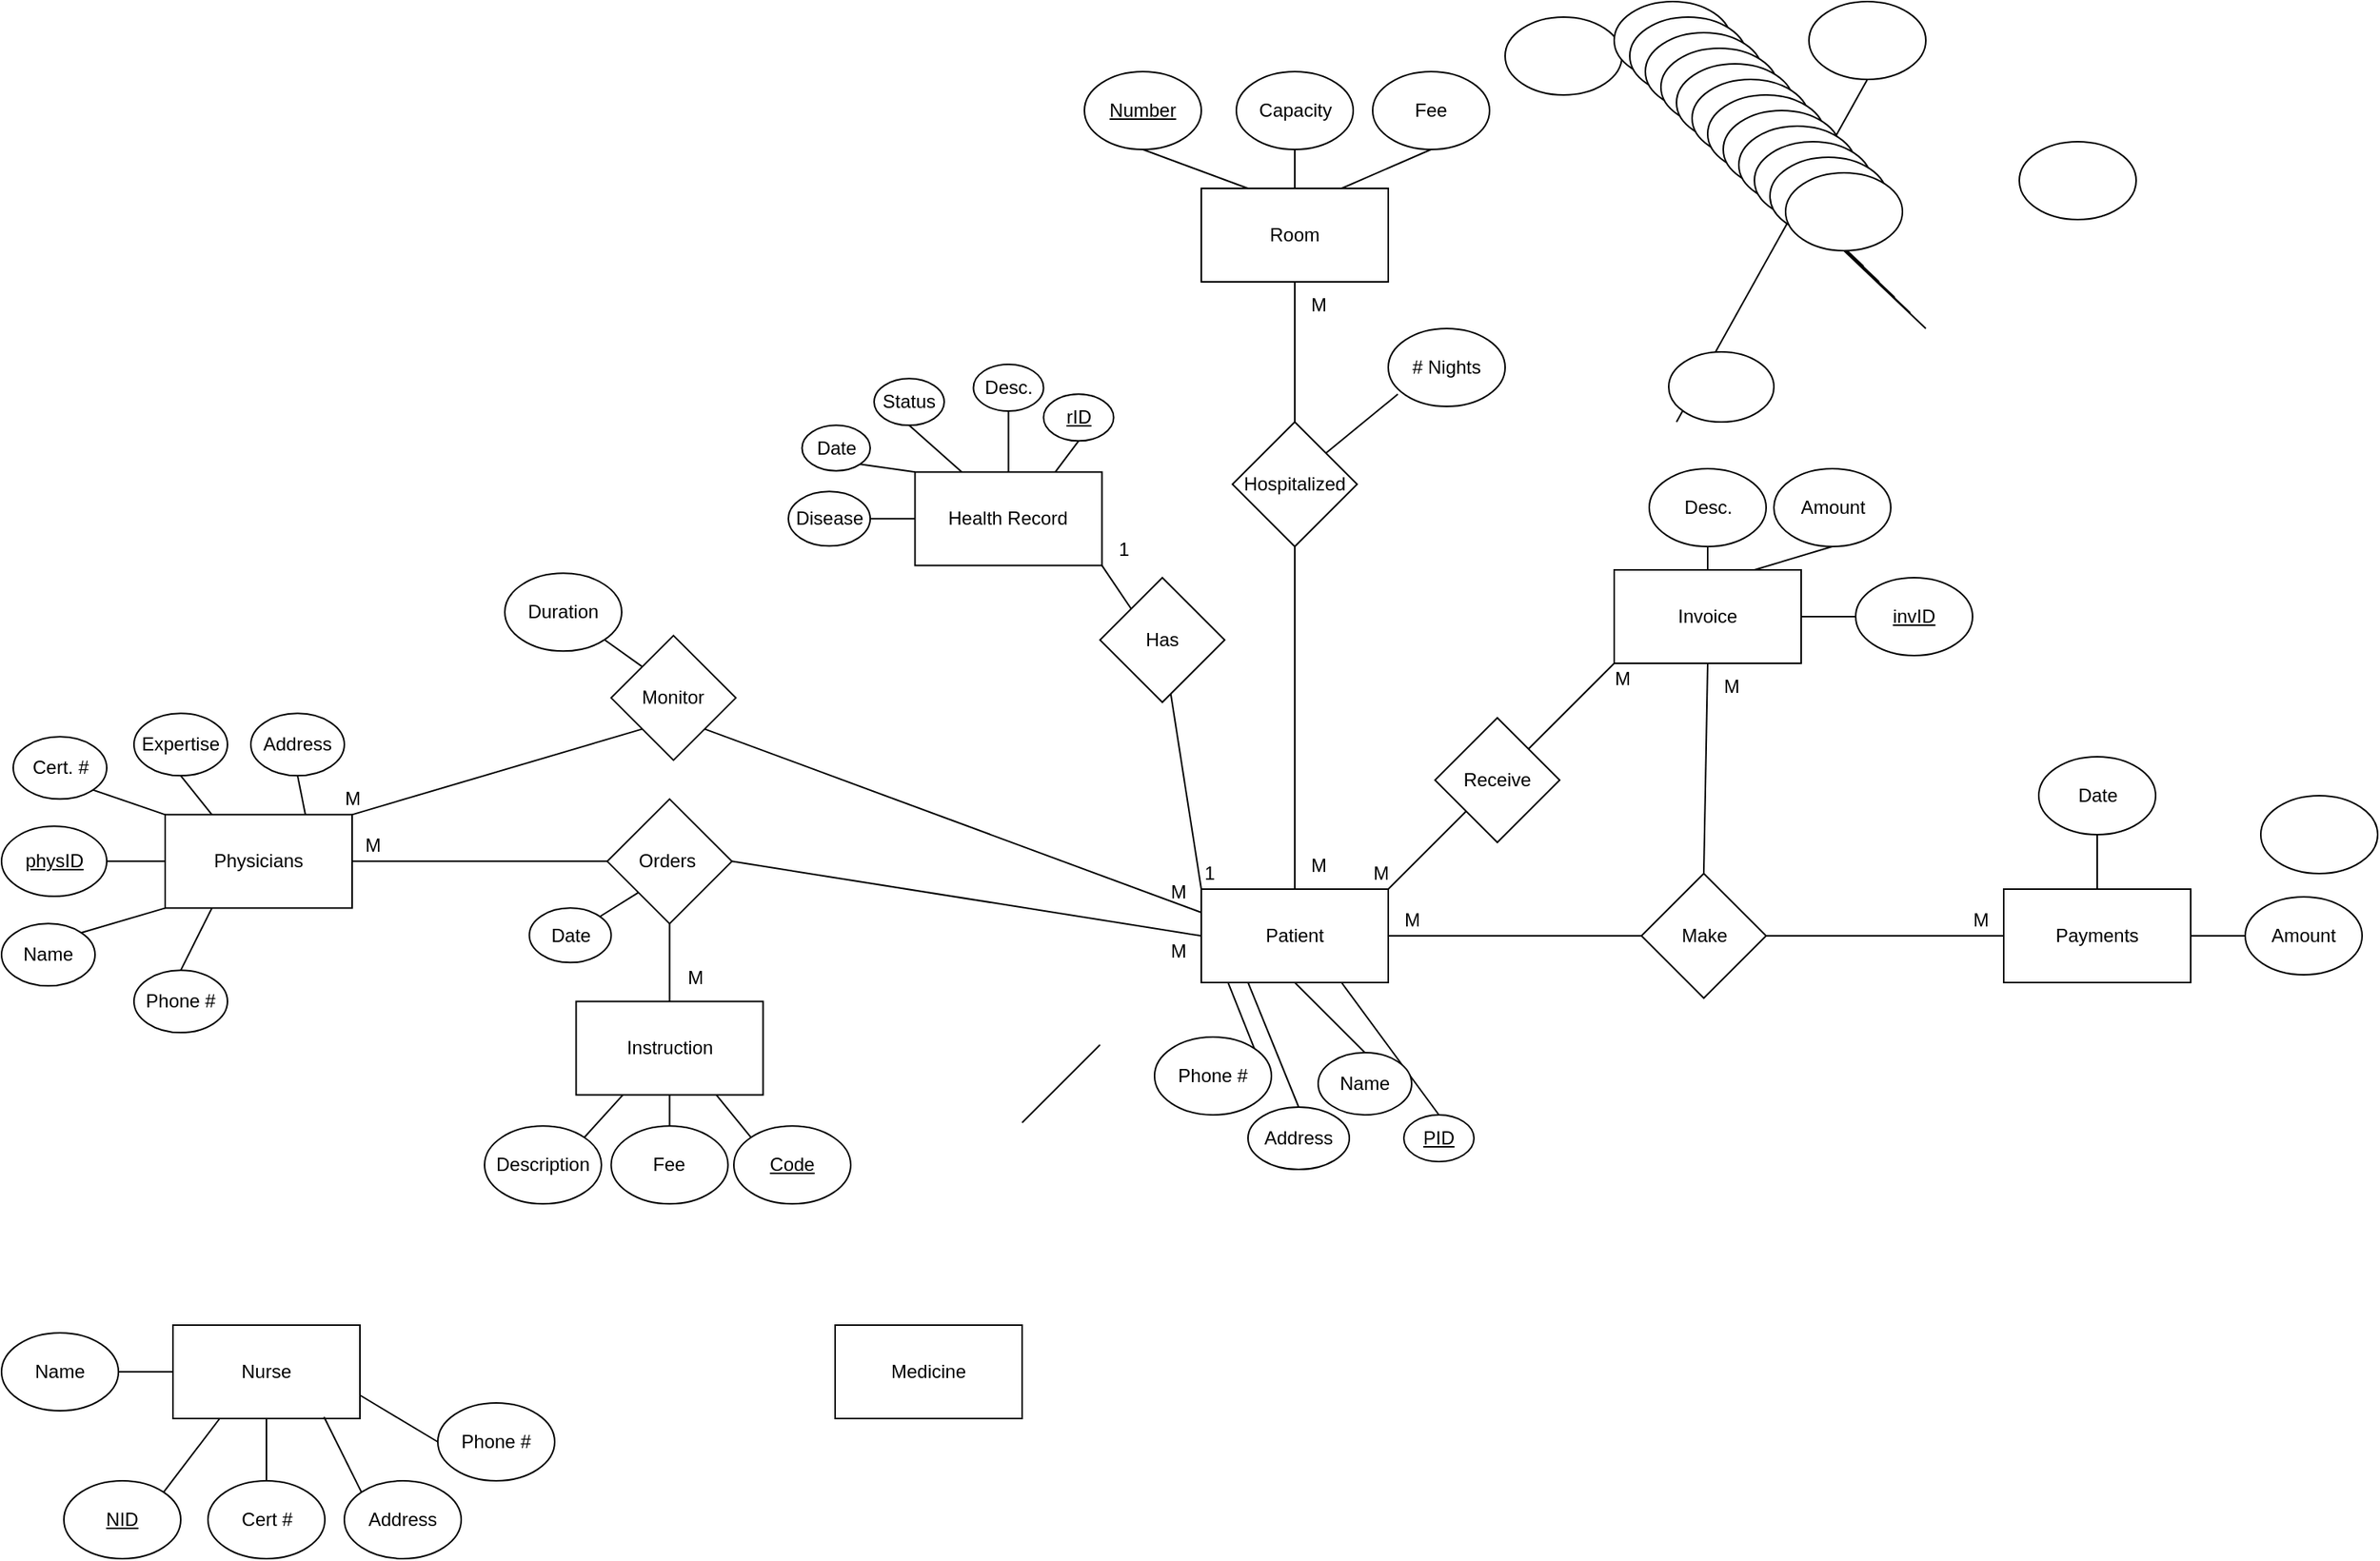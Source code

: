 <mxfile version="20.7.4" type="device"><diagram id="SSazmtFKOzigNYbbt5q3" name="Page-1"><mxGraphModel dx="2578" dy="1037" grid="1" gridSize="10" guides="1" tooltips="1" connect="1" arrows="1" fold="1" page="1" pageScale="1" pageWidth="850" pageHeight="1100" math="0" shadow="0"><root><mxCell id="0"/><mxCell id="1" parent="0"/><mxCell id="51HZiMlxU9EM_0fWzo---1" value="Physicians" style="rounded=0;whiteSpace=wrap;html=1;" parent="1" vertex="1"><mxGeometry x="-690" y="542.17" width="120" height="60" as="geometry"/></mxCell><mxCell id="51HZiMlxU9EM_0fWzo---2" value="Room" style="rounded=0;whiteSpace=wrap;html=1;" parent="1" vertex="1"><mxGeometry x="-25" y="140" width="120" height="60" as="geometry"/></mxCell><mxCell id="51HZiMlxU9EM_0fWzo---3" value="Instruction" style="rounded=0;whiteSpace=wrap;html=1;" parent="1" vertex="1"><mxGeometry x="-426.25" y="662.17" width="120" height="60" as="geometry"/></mxCell><mxCell id="51HZiMlxU9EM_0fWzo---4" value="Payments" style="rounded=0;whiteSpace=wrap;html=1;" parent="1" vertex="1"><mxGeometry x="490" y="590" width="120" height="60" as="geometry"/></mxCell><mxCell id="51HZiMlxU9EM_0fWzo---5" value="Patient" style="rounded=0;whiteSpace=wrap;html=1;" parent="1" vertex="1"><mxGeometry x="-25" y="590" width="120" height="60" as="geometry"/></mxCell><mxCell id="51HZiMlxU9EM_0fWzo---6" value="Nurse" style="rounded=0;whiteSpace=wrap;html=1;" parent="1" vertex="1"><mxGeometry x="-685" y="870" width="120" height="60" as="geometry"/></mxCell><mxCell id="51HZiMlxU9EM_0fWzo---7" value="&lt;u&gt;physID&lt;/u&gt;" style="ellipse;whiteSpace=wrap;html=1;" parent="1" vertex="1"><mxGeometry x="-795" y="549.67" width="67.5" height="45" as="geometry"/></mxCell><mxCell id="51HZiMlxU9EM_0fWzo---8" value="" style="endArrow=none;html=1;rounded=0;entryX=1;entryY=0.5;entryDx=0;entryDy=0;exitX=0;exitY=0.5;exitDx=0;exitDy=0;" parent="1" source="51HZiMlxU9EM_0fWzo---1" target="51HZiMlxU9EM_0fWzo---7" edge="1"><mxGeometry width="50" height="50" relative="1" as="geometry"><mxPoint x="-640" y="482.17" as="sourcePoint"/><mxPoint x="-420" y="642.17" as="targetPoint"/></mxGeometry></mxCell><mxCell id="51HZiMlxU9EM_0fWzo---87" value="" style="ellipse;whiteSpace=wrap;html=1;" parent="1" vertex="1"><mxGeometry x="500" y="110" width="75" height="50" as="geometry"/></mxCell><mxCell id="51HZiMlxU9EM_0fWzo---88" value="" style="endArrow=none;html=1;rounded=0;entryX=0;entryY=0;entryDx=0;entryDy=0;exitX=0.75;exitY=1;exitDx=0;exitDy=0;" parent="1" source="51HZiMlxU9EM_0fWzo---3" target="51HZiMlxU9EM_0fWzo---93" edge="1"><mxGeometry width="50" height="50" relative="1" as="geometry"><mxPoint x="-315" y="812.17" as="sourcePoint"/><mxPoint x="377.5" y="942.17" as="targetPoint"/></mxGeometry></mxCell><mxCell id="51HZiMlxU9EM_0fWzo---89" value="" style="ellipse;whiteSpace=wrap;html=1;" parent="1" vertex="1"><mxGeometry x="170" y="30" width="75" height="50" as="geometry"/></mxCell><mxCell id="51HZiMlxU9EM_0fWzo---91" value="" style="ellipse;whiteSpace=wrap;html=1;" parent="1" vertex="1"><mxGeometry x="655" y="530" width="75" height="50" as="geometry"/></mxCell><mxCell id="51HZiMlxU9EM_0fWzo---93" value="&lt;u&gt;Code&lt;/u&gt;" style="ellipse;whiteSpace=wrap;html=1;" parent="1" vertex="1"><mxGeometry x="-325" y="742.17" width="75" height="50" as="geometry"/></mxCell><mxCell id="51HZiMlxU9EM_0fWzo---95" value="Phone #" style="ellipse;whiteSpace=wrap;html=1;" parent="1" vertex="1"><mxGeometry x="-710" y="642.17" width="60" height="40" as="geometry"/></mxCell><mxCell id="51HZiMlxU9EM_0fWzo---96" value="" style="endArrow=none;html=1;rounded=0;exitX=0.25;exitY=1;exitDx=0;exitDy=0;entryX=0.5;entryY=0;entryDx=0;entryDy=0;" parent="1" source="51HZiMlxU9EM_0fWzo---1" target="51HZiMlxU9EM_0fWzo---95" edge="1"><mxGeometry width="50" height="50" relative="1" as="geometry"><mxPoint x="-390" y="532.17" as="sourcePoint"/><mxPoint x="-660" y="642.17" as="targetPoint"/></mxGeometry></mxCell><mxCell id="51HZiMlxU9EM_0fWzo---97" value="Fee" style="ellipse;whiteSpace=wrap;html=1;" parent="1" vertex="1"><mxGeometry x="-403.75" y="742.17" width="75" height="50" as="geometry"/></mxCell><mxCell id="51HZiMlxU9EM_0fWzo---98" value="" style="endArrow=none;html=1;rounded=0;entryX=0.5;entryY=0;entryDx=0;entryDy=0;exitX=0.5;exitY=1;exitDx=0;exitDy=0;" parent="1" source="51HZiMlxU9EM_0fWzo---3" target="51HZiMlxU9EM_0fWzo---97" edge="1"><mxGeometry width="50" height="50" relative="1" as="geometry"><mxPoint x="-375" y="812.17" as="sourcePoint"/><mxPoint x="427.5" y="992.17" as="targetPoint"/></mxGeometry></mxCell><mxCell id="51HZiMlxU9EM_0fWzo---99" value="Description" style="ellipse;whiteSpace=wrap;html=1;" parent="1" vertex="1"><mxGeometry x="-485" y="742.17" width="75" height="50" as="geometry"/></mxCell><mxCell id="51HZiMlxU9EM_0fWzo---100" value="" style="endArrow=none;html=1;rounded=0;entryX=1;entryY=0;entryDx=0;entryDy=0;exitX=0.25;exitY=1;exitDx=0;exitDy=0;" parent="1" source="51HZiMlxU9EM_0fWzo---3" target="51HZiMlxU9EM_0fWzo---99" edge="1"><mxGeometry width="50" height="50" relative="1" as="geometry"><mxPoint x="-405" y="812.17" as="sourcePoint"/><mxPoint x="-95" y="852.17" as="targetPoint"/></mxGeometry></mxCell><mxCell id="51HZiMlxU9EM_0fWzo---101" value="Capacity" style="ellipse;whiteSpace=wrap;html=1;" parent="1" vertex="1"><mxGeometry x="-2.5" y="65" width="75" height="50" as="geometry"/></mxCell><mxCell id="51HZiMlxU9EM_0fWzo---102" value="" style="endArrow=none;html=1;rounded=0;entryX=0.5;entryY=1;entryDx=0;entryDy=0;exitX=0.5;exitY=0;exitDx=0;exitDy=0;" parent="1" source="51HZiMlxU9EM_0fWzo---2" target="51HZiMlxU9EM_0fWzo---101" edge="1"><mxGeometry width="50" height="50" relative="1" as="geometry"><mxPoint x="325" y="155" as="sourcePoint"/><mxPoint x="545" y="315" as="targetPoint"/></mxGeometry></mxCell><mxCell id="51HZiMlxU9EM_0fWzo---103" value="Address" style="ellipse;whiteSpace=wrap;html=1;" parent="1" vertex="1"><mxGeometry x="-635" y="477.17" width="60" height="40" as="geometry"/></mxCell><mxCell id="51HZiMlxU9EM_0fWzo---104" value="" style="endArrow=none;html=1;rounded=0;entryX=0.5;entryY=1;entryDx=0;entryDy=0;exitX=0.75;exitY=0;exitDx=0;exitDy=0;" parent="1" source="51HZiMlxU9EM_0fWzo---1" target="51HZiMlxU9EM_0fWzo---103" edge="1"><mxGeometry width="50" height="50" relative="1" as="geometry"><mxPoint x="-350" y="572.17" as="sourcePoint"/><mxPoint x="-130" y="732.17" as="targetPoint"/></mxGeometry></mxCell><mxCell id="51HZiMlxU9EM_0fWzo---105" value="" style="ellipse;whiteSpace=wrap;html=1;" parent="1" vertex="1"><mxGeometry x="365" y="20" width="75" height="50" as="geometry"/></mxCell><mxCell id="51HZiMlxU9EM_0fWzo---106" value="" style="endArrow=none;html=1;rounded=0;entryX=0.5;entryY=1;entryDx=0;entryDy=0;" parent="1" target="51HZiMlxU9EM_0fWzo---105" edge="1"><mxGeometry width="50" height="50" relative="1" as="geometry"><mxPoint x="280" y="290" as="sourcePoint"/><mxPoint x="500" y="450" as="targetPoint"/></mxGeometry></mxCell><mxCell id="51HZiMlxU9EM_0fWzo---107" value="Cert. #" style="ellipse;whiteSpace=wrap;html=1;" parent="1" vertex="1"><mxGeometry x="-787.5" y="492.17" width="60" height="40" as="geometry"/></mxCell><mxCell id="51HZiMlxU9EM_0fWzo---108" value="" style="endArrow=none;html=1;rounded=0;entryX=1;entryY=1;entryDx=0;entryDy=0;exitX=0;exitY=0;exitDx=0;exitDy=0;" parent="1" source="51HZiMlxU9EM_0fWzo---1" target="51HZiMlxU9EM_0fWzo---107" edge="1"><mxGeometry width="50" height="50" relative="1" as="geometry"><mxPoint x="-690" y="542.17" as="sourcePoint"/><mxPoint x="-310" y="752.17" as="targetPoint"/></mxGeometry></mxCell><mxCell id="51HZiMlxU9EM_0fWzo---109" value="Name" style="ellipse;whiteSpace=wrap;html=1;" parent="1" vertex="1"><mxGeometry x="-795" y="612.17" width="60" height="40" as="geometry"/></mxCell><mxCell id="51HZiMlxU9EM_0fWzo---110" value="" style="endArrow=none;html=1;rounded=0;entryX=1;entryY=0;entryDx=0;entryDy=0;exitX=0;exitY=1;exitDx=0;exitDy=0;" parent="1" source="51HZiMlxU9EM_0fWzo---1" target="51HZiMlxU9EM_0fWzo---109" edge="1"><mxGeometry width="50" height="50" relative="1" as="geometry"><mxPoint x="-530" y="432.17" as="sourcePoint"/><mxPoint x="-300" y="762.17" as="targetPoint"/></mxGeometry></mxCell><mxCell id="51HZiMlxU9EM_0fWzo---111" value="Expertise" style="ellipse;whiteSpace=wrap;html=1;" parent="1" vertex="1"><mxGeometry x="-710" y="477.17" width="60" height="40" as="geometry"/></mxCell><mxCell id="51HZiMlxU9EM_0fWzo---112" value="" style="endArrow=none;html=1;rounded=0;entryX=0.5;entryY=1;entryDx=0;entryDy=0;exitX=0.25;exitY=0;exitDx=0;exitDy=0;" parent="1" source="51HZiMlxU9EM_0fWzo---1" target="51HZiMlxU9EM_0fWzo---111" edge="1"><mxGeometry width="50" height="50" relative="1" as="geometry"><mxPoint x="-460" y="432.17" as="sourcePoint"/><mxPoint x="-290" y="772.17" as="targetPoint"/></mxGeometry></mxCell><mxCell id="51HZiMlxU9EM_0fWzo---113" value="Fee" style="ellipse;whiteSpace=wrap;html=1;" parent="1" vertex="1"><mxGeometry x="85" y="65" width="75" height="50" as="geometry"/></mxCell><mxCell id="51HZiMlxU9EM_0fWzo---114" value="" style="endArrow=none;html=1;rounded=0;entryX=0.5;entryY=1;entryDx=0;entryDy=0;exitX=0.75;exitY=0;exitDx=0;exitDy=0;" parent="1" source="51HZiMlxU9EM_0fWzo---2" target="51HZiMlxU9EM_0fWzo---113" edge="1"><mxGeometry width="50" height="50" relative="1" as="geometry"><mxPoint x="485" y="25" as="sourcePoint"/><mxPoint x="605" y="375" as="targetPoint"/></mxGeometry></mxCell><mxCell id="51HZiMlxU9EM_0fWzo---115" value="&lt;u&gt;Number&lt;/u&gt;" style="ellipse;whiteSpace=wrap;html=1;" parent="1" vertex="1"><mxGeometry x="-100" y="65" width="75" height="50" as="geometry"/></mxCell><mxCell id="51HZiMlxU9EM_0fWzo---116" value="" style="endArrow=none;html=1;rounded=0;entryX=0.5;entryY=1;entryDx=0;entryDy=0;exitX=0.25;exitY=0;exitDx=0;exitDy=0;" parent="1" source="51HZiMlxU9EM_0fWzo---2" target="51HZiMlxU9EM_0fWzo---115" edge="1"><mxGeometry width="50" height="50" relative="1" as="geometry"><mxPoint x="465" y="75" as="sourcePoint"/><mxPoint x="615" y="385" as="targetPoint"/></mxGeometry></mxCell><mxCell id="51HZiMlxU9EM_0fWzo---117" value="" style="ellipse;whiteSpace=wrap;html=1;" parent="1" vertex="1"><mxGeometry x="240" y="20" width="75" height="50" as="geometry"/></mxCell><mxCell id="51HZiMlxU9EM_0fWzo---118" value="" style="endArrow=none;html=1;rounded=0;entryX=0.5;entryY=1;entryDx=0;entryDy=0;" parent="1" target="51HZiMlxU9EM_0fWzo---117" edge="1"><mxGeometry width="50" height="50" relative="1" as="geometry"><mxPoint x="330" y="120" as="sourcePoint"/><mxPoint x="550" y="280" as="targetPoint"/></mxGeometry></mxCell><mxCell id="51HZiMlxU9EM_0fWzo---119" value="" style="ellipse;whiteSpace=wrap;html=1;" parent="1" vertex="1"><mxGeometry x="250" y="30" width="75" height="50" as="geometry"/></mxCell><mxCell id="51HZiMlxU9EM_0fWzo---120" value="" style="endArrow=none;html=1;rounded=0;entryX=0.5;entryY=1;entryDx=0;entryDy=0;" parent="1" target="51HZiMlxU9EM_0fWzo---119" edge="1"><mxGeometry width="50" height="50" relative="1" as="geometry"><mxPoint x="340" y="130" as="sourcePoint"/><mxPoint x="560" y="290" as="targetPoint"/></mxGeometry></mxCell><mxCell id="51HZiMlxU9EM_0fWzo---121" value="" style="ellipse;whiteSpace=wrap;html=1;" parent="1" vertex="1"><mxGeometry x="260" y="40" width="75" height="50" as="geometry"/></mxCell><mxCell id="51HZiMlxU9EM_0fWzo---122" value="" style="endArrow=none;html=1;rounded=0;entryX=0.5;entryY=1;entryDx=0;entryDy=0;" parent="1" target="51HZiMlxU9EM_0fWzo---121" edge="1"><mxGeometry width="50" height="50" relative="1" as="geometry"><mxPoint x="350" y="140" as="sourcePoint"/><mxPoint x="570" y="300" as="targetPoint"/></mxGeometry></mxCell><mxCell id="51HZiMlxU9EM_0fWzo---123" value="" style="ellipse;whiteSpace=wrap;html=1;" parent="1" vertex="1"><mxGeometry x="270" y="50" width="75" height="50" as="geometry"/></mxCell><mxCell id="51HZiMlxU9EM_0fWzo---124" value="" style="endArrow=none;html=1;rounded=0;entryX=0.5;entryY=1;entryDx=0;entryDy=0;" parent="1" target="51HZiMlxU9EM_0fWzo---123" edge="1"><mxGeometry width="50" height="50" relative="1" as="geometry"><mxPoint x="360" y="150" as="sourcePoint"/><mxPoint x="580" y="310" as="targetPoint"/></mxGeometry></mxCell><mxCell id="51HZiMlxU9EM_0fWzo---125" value="" style="ellipse;whiteSpace=wrap;html=1;" parent="1" vertex="1"><mxGeometry x="280" y="60" width="75" height="50" as="geometry"/></mxCell><mxCell id="51HZiMlxU9EM_0fWzo---126" value="" style="endArrow=none;html=1;rounded=0;entryX=0.5;entryY=1;entryDx=0;entryDy=0;" parent="1" target="51HZiMlxU9EM_0fWzo---125" edge="1"><mxGeometry width="50" height="50" relative="1" as="geometry"><mxPoint x="370" y="160" as="sourcePoint"/><mxPoint x="590" y="320" as="targetPoint"/></mxGeometry></mxCell><mxCell id="51HZiMlxU9EM_0fWzo---127" value="" style="ellipse;whiteSpace=wrap;html=1;" parent="1" vertex="1"><mxGeometry x="290" y="70" width="75" height="50" as="geometry"/></mxCell><mxCell id="51HZiMlxU9EM_0fWzo---128" value="" style="endArrow=none;html=1;rounded=0;entryX=0.5;entryY=1;entryDx=0;entryDy=0;" parent="1" target="51HZiMlxU9EM_0fWzo---127" edge="1"><mxGeometry width="50" height="50" relative="1" as="geometry"><mxPoint x="380" y="170" as="sourcePoint"/><mxPoint x="600" y="330" as="targetPoint"/></mxGeometry></mxCell><mxCell id="51HZiMlxU9EM_0fWzo---129" value="" style="ellipse;whiteSpace=wrap;html=1;" parent="1" vertex="1"><mxGeometry x="300" y="80" width="75" height="50" as="geometry"/></mxCell><mxCell id="51HZiMlxU9EM_0fWzo---130" value="" style="endArrow=none;html=1;rounded=0;entryX=0.5;entryY=1;entryDx=0;entryDy=0;" parent="1" target="51HZiMlxU9EM_0fWzo---129" edge="1"><mxGeometry width="50" height="50" relative="1" as="geometry"><mxPoint x="390" y="180" as="sourcePoint"/><mxPoint x="610" y="340" as="targetPoint"/></mxGeometry></mxCell><mxCell id="51HZiMlxU9EM_0fWzo---131" value="" style="ellipse;whiteSpace=wrap;html=1;" parent="1" vertex="1"><mxGeometry x="310" y="90" width="75" height="50" as="geometry"/></mxCell><mxCell id="51HZiMlxU9EM_0fWzo---132" value="" style="endArrow=none;html=1;rounded=0;entryX=0.5;entryY=1;entryDx=0;entryDy=0;" parent="1" target="51HZiMlxU9EM_0fWzo---131" edge="1"><mxGeometry width="50" height="50" relative="1" as="geometry"><mxPoint x="400" y="190" as="sourcePoint"/><mxPoint x="620" y="350" as="targetPoint"/></mxGeometry></mxCell><mxCell id="51HZiMlxU9EM_0fWzo---133" value="" style="ellipse;whiteSpace=wrap;html=1;" parent="1" vertex="1"><mxGeometry x="320" y="100" width="75" height="50" as="geometry"/></mxCell><mxCell id="51HZiMlxU9EM_0fWzo---134" value="" style="endArrow=none;html=1;rounded=0;entryX=0.5;entryY=1;entryDx=0;entryDy=0;" parent="1" target="51HZiMlxU9EM_0fWzo---133" edge="1"><mxGeometry width="50" height="50" relative="1" as="geometry"><mxPoint x="410" y="200" as="sourcePoint"/><mxPoint x="630" y="360" as="targetPoint"/></mxGeometry></mxCell><mxCell id="51HZiMlxU9EM_0fWzo---135" value="" style="ellipse;whiteSpace=wrap;html=1;" parent="1" vertex="1"><mxGeometry x="330" y="110" width="75" height="50" as="geometry"/></mxCell><mxCell id="51HZiMlxU9EM_0fWzo---136" value="" style="endArrow=none;html=1;rounded=0;entryX=0.5;entryY=1;entryDx=0;entryDy=0;" parent="1" target="51HZiMlxU9EM_0fWzo---135" edge="1"><mxGeometry width="50" height="50" relative="1" as="geometry"><mxPoint x="420" y="210" as="sourcePoint"/><mxPoint x="640" y="370" as="targetPoint"/></mxGeometry></mxCell><mxCell id="51HZiMlxU9EM_0fWzo---137" value="" style="ellipse;whiteSpace=wrap;html=1;" parent="1" vertex="1"><mxGeometry x="340" y="120" width="75" height="50" as="geometry"/></mxCell><mxCell id="51HZiMlxU9EM_0fWzo---138" value="" style="endArrow=none;html=1;rounded=0;entryX=0.5;entryY=1;entryDx=0;entryDy=0;" parent="1" target="51HZiMlxU9EM_0fWzo---137" edge="1"><mxGeometry width="50" height="50" relative="1" as="geometry"><mxPoint x="430" y="220" as="sourcePoint"/><mxPoint x="650" y="380" as="targetPoint"/></mxGeometry></mxCell><mxCell id="51HZiMlxU9EM_0fWzo---139" value="" style="ellipse;whiteSpace=wrap;html=1;" parent="1" vertex="1"><mxGeometry x="350" y="130" width="75" height="50" as="geometry"/></mxCell><mxCell id="51HZiMlxU9EM_0fWzo---140" value="" style="endArrow=none;html=1;rounded=0;entryX=0.5;entryY=1;entryDx=0;entryDy=0;" parent="1" target="51HZiMlxU9EM_0fWzo---139" edge="1"><mxGeometry width="50" height="50" relative="1" as="geometry"><mxPoint x="440" y="230" as="sourcePoint"/><mxPoint x="660" y="390" as="targetPoint"/></mxGeometry></mxCell><mxCell id="51HZiMlxU9EM_0fWzo---141" value="Desc." style="ellipse;whiteSpace=wrap;html=1;" parent="1" vertex="1"><mxGeometry x="262.5" y="320" width="75" height="50" as="geometry"/></mxCell><mxCell id="51HZiMlxU9EM_0fWzo---142" value="" style="endArrow=none;html=1;rounded=0;entryX=0.5;entryY=1;entryDx=0;entryDy=0;exitX=0.5;exitY=0;exitDx=0;exitDy=0;" parent="1" target="51HZiMlxU9EM_0fWzo---141" edge="1" source="-TbdaekWmT4Wg_c_PYvP-15"><mxGeometry width="50" height="50" relative="1" as="geometry"><mxPoint x="450" y="240" as="sourcePoint"/><mxPoint x="670" y="400" as="targetPoint"/></mxGeometry></mxCell><mxCell id="51HZiMlxU9EM_0fWzo---143" value="Amount" style="ellipse;whiteSpace=wrap;html=1;" parent="1" vertex="1"><mxGeometry x="342.5" y="320" width="75" height="50" as="geometry"/></mxCell><mxCell id="51HZiMlxU9EM_0fWzo---144" value="" style="endArrow=none;html=1;rounded=0;entryX=0.5;entryY=1;entryDx=0;entryDy=0;exitX=0.75;exitY=0;exitDx=0;exitDy=0;" parent="1" target="51HZiMlxU9EM_0fWzo---143" edge="1" source="-TbdaekWmT4Wg_c_PYvP-15"><mxGeometry width="50" height="50" relative="1" as="geometry"><mxPoint x="460" y="250" as="sourcePoint"/><mxPoint x="680" y="410" as="targetPoint"/></mxGeometry></mxCell><mxCell id="51HZiMlxU9EM_0fWzo---145" value="&lt;u&gt;invID&lt;/u&gt;" style="ellipse;whiteSpace=wrap;html=1;" parent="1" vertex="1"><mxGeometry x="395" y="390" width="75" height="50" as="geometry"/></mxCell><mxCell id="51HZiMlxU9EM_0fWzo---146" value="" style="endArrow=none;html=1;rounded=0;entryX=0;entryY=0.5;entryDx=0;entryDy=0;exitX=1;exitY=0.5;exitDx=0;exitDy=0;" parent="1" target="51HZiMlxU9EM_0fWzo---145" edge="1" source="-TbdaekWmT4Wg_c_PYvP-15"><mxGeometry width="50" height="50" relative="1" as="geometry"><mxPoint x="470" y="260" as="sourcePoint"/><mxPoint x="690" y="420" as="targetPoint"/></mxGeometry></mxCell><mxCell id="51HZiMlxU9EM_0fWzo---147" value="Desc." style="ellipse;whiteSpace=wrap;html=1;" parent="1" vertex="1"><mxGeometry x="-171.25" y="253" width="45" height="30" as="geometry"/></mxCell><mxCell id="51HZiMlxU9EM_0fWzo---148" value="" style="endArrow=none;html=1;rounded=0;entryX=0.5;entryY=1;entryDx=0;entryDy=0;exitX=0.5;exitY=0;exitDx=0;exitDy=0;" parent="1" target="51HZiMlxU9EM_0fWzo---147" edge="1" source="-TbdaekWmT4Wg_c_PYvP-22"><mxGeometry width="50" height="50" relative="1" as="geometry"><mxPoint x="625" y="292.17" as="sourcePoint"/><mxPoint x="845" y="452.17" as="targetPoint"/></mxGeometry></mxCell><mxCell id="51HZiMlxU9EM_0fWzo---149" value="Disease" style="ellipse;whiteSpace=wrap;html=1;" parent="1" vertex="1"><mxGeometry x="-290" y="334.67" width="52.5" height="35" as="geometry"/></mxCell><mxCell id="51HZiMlxU9EM_0fWzo---150" value="" style="endArrow=none;html=1;rounded=0;entryX=1;entryY=0.5;entryDx=0;entryDy=0;exitX=0;exitY=0.5;exitDx=0;exitDy=0;" parent="1" target="51HZiMlxU9EM_0fWzo---149" edge="1" source="-TbdaekWmT4Wg_c_PYvP-22"><mxGeometry width="50" height="50" relative="1" as="geometry"><mxPoint x="635" y="302.17" as="sourcePoint"/><mxPoint x="855" y="462.17" as="targetPoint"/></mxGeometry></mxCell><mxCell id="51HZiMlxU9EM_0fWzo---151" value="Duration" style="ellipse;whiteSpace=wrap;html=1;" parent="1" vertex="1"><mxGeometry x="-472" y="387.17" width="75" height="50" as="geometry"/></mxCell><mxCell id="51HZiMlxU9EM_0fWzo---152" value="" style="endArrow=none;html=1;rounded=0;entryX=1;entryY=1;entryDx=0;entryDy=0;exitX=0;exitY=0;exitDx=0;exitDy=0;" parent="1" target="51HZiMlxU9EM_0fWzo---151" edge="1" source="-TbdaekWmT4Wg_c_PYvP-28"><mxGeometry width="50" height="50" relative="1" as="geometry"><mxPoint x="500" y="247.17" as="sourcePoint"/><mxPoint x="720" y="407.17" as="targetPoint"/></mxGeometry></mxCell><mxCell id="51HZiMlxU9EM_0fWzo---153" value="Status" style="ellipse;whiteSpace=wrap;html=1;" parent="1" vertex="1"><mxGeometry x="-235" y="262.17" width="45" height="30" as="geometry"/></mxCell><mxCell id="51HZiMlxU9EM_0fWzo---154" value="" style="endArrow=none;html=1;rounded=0;entryX=0.5;entryY=1;entryDx=0;entryDy=0;exitX=0.25;exitY=0;exitDx=0;exitDy=0;" parent="1" target="51HZiMlxU9EM_0fWzo---153" edge="1" source="-TbdaekWmT4Wg_c_PYvP-22"><mxGeometry width="50" height="50" relative="1" as="geometry"><mxPoint x="655" y="322.17" as="sourcePoint"/><mxPoint x="875" y="482.17" as="targetPoint"/></mxGeometry></mxCell><mxCell id="51HZiMlxU9EM_0fWzo---155" value="# Nights" style="ellipse;whiteSpace=wrap;html=1;" parent="1" vertex="1"><mxGeometry x="95" y="230" width="75" height="50" as="geometry"/></mxCell><mxCell id="51HZiMlxU9EM_0fWzo---156" value="" style="endArrow=none;html=1;rounded=0;entryX=0.082;entryY=0.843;entryDx=0;entryDy=0;exitX=1;exitY=0;exitDx=0;exitDy=0;entryPerimeter=0;" parent="1" target="51HZiMlxU9EM_0fWzo---155" edge="1" source="-TbdaekWmT4Wg_c_PYvP-1"><mxGeometry width="50" height="50" relative="1" as="geometry"><mxPoint x="520" y="310" as="sourcePoint"/><mxPoint x="740" y="470" as="targetPoint"/></mxGeometry></mxCell><mxCell id="51HZiMlxU9EM_0fWzo---157" value="" style="ellipse;whiteSpace=wrap;html=1;" parent="1" vertex="1"><mxGeometry x="275" y="245" width="67.5" height="45" as="geometry"/></mxCell><mxCell id="51HZiMlxU9EM_0fWzo---159" value="Phone #" style="ellipse;whiteSpace=wrap;html=1;" parent="1" vertex="1"><mxGeometry x="-515" y="920" width="75" height="50" as="geometry"/></mxCell><mxCell id="51HZiMlxU9EM_0fWzo---160" value="" style="endArrow=none;html=1;rounded=0;entryX=0;entryY=0.5;entryDx=0;entryDy=0;exitX=1;exitY=0.75;exitDx=0;exitDy=0;" parent="1" source="51HZiMlxU9EM_0fWzo---6" target="51HZiMlxU9EM_0fWzo---159" edge="1"><mxGeometry width="50" height="50" relative="1" as="geometry"><mxPoint x="-385" y="685" as="sourcePoint"/><mxPoint x="-295" y="830" as="targetPoint"/></mxGeometry></mxCell><mxCell id="51HZiMlxU9EM_0fWzo---161" value="Date" style="ellipse;whiteSpace=wrap;html=1;" parent="1" vertex="1"><mxGeometry x="512.5" y="505" width="75" height="50" as="geometry"/></mxCell><mxCell id="51HZiMlxU9EM_0fWzo---162" value="" style="endArrow=none;html=1;rounded=0;entryX=0.5;entryY=1;entryDx=0;entryDy=0;exitX=0.5;exitY=0;exitDx=0;exitDy=0;" parent="1" target="51HZiMlxU9EM_0fWzo---161" edge="1" source="51HZiMlxU9EM_0fWzo---4"><mxGeometry width="50" height="50" relative="1" as="geometry"><mxPoint x="550" y="340" as="sourcePoint"/><mxPoint x="770" y="500" as="targetPoint"/></mxGeometry></mxCell><mxCell id="51HZiMlxU9EM_0fWzo---163" value="Date" style="ellipse;whiteSpace=wrap;html=1;" parent="1" vertex="1"><mxGeometry x="-281.25" y="292.17" width="43.75" height="29.17" as="geometry"/></mxCell><mxCell id="51HZiMlxU9EM_0fWzo---164" value="" style="endArrow=none;html=1;rounded=0;entryX=1;entryY=1;entryDx=0;entryDy=0;exitX=0;exitY=0;exitDx=0;exitDy=0;" parent="1" target="51HZiMlxU9EM_0fWzo---163" edge="1" source="-TbdaekWmT4Wg_c_PYvP-22"><mxGeometry width="50" height="50" relative="1" as="geometry"><mxPoint x="705" y="372.17" as="sourcePoint"/><mxPoint x="925" y="532.17" as="targetPoint"/></mxGeometry></mxCell><mxCell id="51HZiMlxU9EM_0fWzo---165" value="Name" style="ellipse;whiteSpace=wrap;html=1;" parent="1" vertex="1"><mxGeometry x="-795" y="875" width="75" height="50" as="geometry"/></mxCell><mxCell id="51HZiMlxU9EM_0fWzo---166" value="" style="endArrow=none;html=1;rounded=0;entryX=1;entryY=0.5;entryDx=0;entryDy=0;exitX=0;exitY=0.5;exitDx=0;exitDy=0;" parent="1" target="51HZiMlxU9EM_0fWzo---165" edge="1" source="51HZiMlxU9EM_0fWzo---6"><mxGeometry width="50" height="50" relative="1" as="geometry"><mxPoint x="615" y="1040" as="sourcePoint"/><mxPoint x="835" y="1200" as="targetPoint"/></mxGeometry></mxCell><mxCell id="51HZiMlxU9EM_0fWzo---167" value="Amount" style="ellipse;whiteSpace=wrap;html=1;" parent="1" vertex="1"><mxGeometry x="645" y="595" width="75" height="50" as="geometry"/></mxCell><mxCell id="51HZiMlxU9EM_0fWzo---168" value="" style="endArrow=none;html=1;rounded=0;entryX=0;entryY=0.5;entryDx=0;entryDy=0;exitX=1;exitY=0.5;exitDx=0;exitDy=0;" parent="1" target="51HZiMlxU9EM_0fWzo---167" edge="1" source="51HZiMlxU9EM_0fWzo---4"><mxGeometry width="50" height="50" relative="1" as="geometry"><mxPoint x="580" y="370" as="sourcePoint"/><mxPoint x="800" y="530" as="targetPoint"/></mxGeometry></mxCell><mxCell id="51HZiMlxU9EM_0fWzo---169" value="&lt;u&gt;NID&lt;/u&gt;" style="ellipse;whiteSpace=wrap;html=1;" parent="1" vertex="1"><mxGeometry x="-755" y="970" width="75" height="50" as="geometry"/></mxCell><mxCell id="51HZiMlxU9EM_0fWzo---170" value="" style="endArrow=none;html=1;rounded=0;entryX=1;entryY=0;entryDx=0;entryDy=0;exitX=0.25;exitY=1;exitDx=0;exitDy=0;" parent="1" source="51HZiMlxU9EM_0fWzo---6" target="51HZiMlxU9EM_0fWzo---169" edge="1"><mxGeometry width="50" height="50" relative="1" as="geometry"><mxPoint x="-510" y="970" as="sourcePoint"/><mxPoint x="-290" y="1130" as="targetPoint"/></mxGeometry></mxCell><mxCell id="51HZiMlxU9EM_0fWzo---171" value="Address" style="ellipse;whiteSpace=wrap;html=1;" parent="1" vertex="1"><mxGeometry x="-575" y="970" width="75" height="50" as="geometry"/></mxCell><mxCell id="51HZiMlxU9EM_0fWzo---172" value="" style="endArrow=none;html=1;rounded=0;entryX=0;entryY=0;entryDx=0;entryDy=0;exitX=0.808;exitY=0.983;exitDx=0;exitDy=0;exitPerimeter=0;" parent="1" source="51HZiMlxU9EM_0fWzo---6" target="51HZiMlxU9EM_0fWzo---171" edge="1"><mxGeometry width="50" height="50" relative="1" as="geometry"><mxPoint x="-500" y="980" as="sourcePoint"/><mxPoint x="-280" y="1140" as="targetPoint"/></mxGeometry></mxCell><mxCell id="51HZiMlxU9EM_0fWzo---173" value="Cert #" style="ellipse;whiteSpace=wrap;html=1;" parent="1" vertex="1"><mxGeometry x="-662.5" y="970" width="75" height="50" as="geometry"/></mxCell><mxCell id="51HZiMlxU9EM_0fWzo---174" value="" style="endArrow=none;html=1;rounded=0;exitX=0.5;exitY=1;exitDx=0;exitDy=0;entryX=0.5;entryY=0;entryDx=0;entryDy=0;" parent="1" source="51HZiMlxU9EM_0fWzo---6" target="51HZiMlxU9EM_0fWzo---173" edge="1"><mxGeometry width="50" height="50" relative="1" as="geometry"><mxPoint x="-490" y="990" as="sourcePoint"/><mxPoint x="-590" y="1000" as="targetPoint"/></mxGeometry></mxCell><mxCell id="51HZiMlxU9EM_0fWzo---175" value="Phone #" style="ellipse;whiteSpace=wrap;html=1;" parent="1" vertex="1"><mxGeometry x="-55" y="685" width="75" height="50" as="geometry"/></mxCell><mxCell id="51HZiMlxU9EM_0fWzo---176" value="" style="endArrow=none;html=1;rounded=0;entryX=1;entryY=0;entryDx=0;entryDy=0;exitX=0.142;exitY=0.994;exitDx=0;exitDy=0;exitPerimeter=0;" parent="1" source="51HZiMlxU9EM_0fWzo---5" target="51HZiMlxU9EM_0fWzo---175" edge="1"><mxGeometry width="50" height="50" relative="1" as="geometry"><mxPoint x="475" y="720" as="sourcePoint"/><mxPoint x="695" y="880" as="targetPoint"/></mxGeometry></mxCell><mxCell id="51HZiMlxU9EM_0fWzo---177" value="Address" style="ellipse;whiteSpace=wrap;html=1;" parent="1" vertex="1"><mxGeometry x="5" y="730" width="65" height="40" as="geometry"/></mxCell><mxCell id="51HZiMlxU9EM_0fWzo---178" value="" style="endArrow=none;html=1;rounded=0;entryX=0.5;entryY=0;entryDx=0;entryDy=0;exitX=0.25;exitY=1;exitDx=0;exitDy=0;" parent="1" source="51HZiMlxU9EM_0fWzo---5" target="51HZiMlxU9EM_0fWzo---177" edge="1"><mxGeometry width="50" height="50" relative="1" as="geometry"><mxPoint x="485" y="730" as="sourcePoint"/><mxPoint x="705" y="890" as="targetPoint"/></mxGeometry></mxCell><mxCell id="51HZiMlxU9EM_0fWzo---179" value="&lt;u&gt;PID&lt;/u&gt;" style="ellipse;whiteSpace=wrap;html=1;" parent="1" vertex="1"><mxGeometry x="105" y="735" width="45" height="30" as="geometry"/></mxCell><mxCell id="51HZiMlxU9EM_0fWzo---180" value="" style="endArrow=none;html=1;rounded=0;entryX=0.5;entryY=0;entryDx=0;entryDy=0;exitX=0.75;exitY=1;exitDx=0;exitDy=0;" parent="1" source="51HZiMlxU9EM_0fWzo---5" target="51HZiMlxU9EM_0fWzo---179" edge="1"><mxGeometry width="50" height="50" relative="1" as="geometry"><mxPoint x="495" y="740" as="sourcePoint"/><mxPoint x="715" y="900" as="targetPoint"/></mxGeometry></mxCell><mxCell id="51HZiMlxU9EM_0fWzo---181" value="Name" style="ellipse;whiteSpace=wrap;html=1;" parent="1" vertex="1"><mxGeometry x="50" y="695" width="60" height="40" as="geometry"/></mxCell><mxCell id="51HZiMlxU9EM_0fWzo---182" value="" style="endArrow=none;html=1;rounded=0;entryX=0.5;entryY=0;entryDx=0;entryDy=0;exitX=0.5;exitY=1;exitDx=0;exitDy=0;" parent="1" source="51HZiMlxU9EM_0fWzo---5" target="51HZiMlxU9EM_0fWzo---181" edge="1"><mxGeometry width="50" height="50" relative="1" as="geometry"><mxPoint x="505" y="750" as="sourcePoint"/><mxPoint x="725" y="910" as="targetPoint"/></mxGeometry></mxCell><mxCell id="-TbdaekWmT4Wg_c_PYvP-1" value="Hospitalized" style="rhombus;whiteSpace=wrap;html=1;" vertex="1" parent="1"><mxGeometry x="-5" y="290" width="80" height="80" as="geometry"/></mxCell><mxCell id="-TbdaekWmT4Wg_c_PYvP-2" value="" style="endArrow=none;html=1;rounded=0;entryX=0.5;entryY=1;entryDx=0;entryDy=0;exitX=0.5;exitY=0;exitDx=0;exitDy=0;" edge="1" parent="1" source="51HZiMlxU9EM_0fWzo---5" target="-TbdaekWmT4Wg_c_PYvP-1"><mxGeometry width="50" height="50" relative="1" as="geometry"><mxPoint x="300" y="440" as="sourcePoint"/><mxPoint x="350" y="390" as="targetPoint"/></mxGeometry></mxCell><mxCell id="-TbdaekWmT4Wg_c_PYvP-3" value="" style="endArrow=none;html=1;rounded=0;entryX=0.5;entryY=1;entryDx=0;entryDy=0;exitX=0.5;exitY=0;exitDx=0;exitDy=0;" edge="1" parent="1" source="-TbdaekWmT4Wg_c_PYvP-1" target="51HZiMlxU9EM_0fWzo---2"><mxGeometry width="50" height="50" relative="1" as="geometry"><mxPoint x="300" y="440" as="sourcePoint"/><mxPoint x="350" y="390" as="targetPoint"/></mxGeometry></mxCell><mxCell id="-TbdaekWmT4Wg_c_PYvP-4" value="M" style="text;html=1;align=center;verticalAlign=middle;resizable=0;points=[];autosize=1;strokeColor=none;fillColor=none;" vertex="1" parent="1"><mxGeometry x="35" y="200" width="30" height="30" as="geometry"/></mxCell><mxCell id="-TbdaekWmT4Wg_c_PYvP-5" value="M" style="text;html=1;align=center;verticalAlign=middle;resizable=0;points=[];autosize=1;strokeColor=none;fillColor=none;" vertex="1" parent="1"><mxGeometry x="35" y="560" width="30" height="30" as="geometry"/></mxCell><mxCell id="-TbdaekWmT4Wg_c_PYvP-6" value="Orders&amp;nbsp;" style="rhombus;whiteSpace=wrap;html=1;" vertex="1" parent="1"><mxGeometry x="-406.25" y="532.17" width="80" height="80" as="geometry"/></mxCell><mxCell id="-TbdaekWmT4Wg_c_PYvP-7" value="" style="endArrow=none;html=1;rounded=0;exitX=1;exitY=0.5;exitDx=0;exitDy=0;entryX=0;entryY=0.5;entryDx=0;entryDy=0;" edge="1" parent="1" source="-TbdaekWmT4Wg_c_PYvP-6" target="51HZiMlxU9EM_0fWzo---5"><mxGeometry width="50" height="50" relative="1" as="geometry"><mxPoint x="80" y="720" as="sourcePoint"/><mxPoint x="130" y="670" as="targetPoint"/></mxGeometry></mxCell><mxCell id="-TbdaekWmT4Wg_c_PYvP-8" value="" style="endArrow=none;html=1;rounded=0;entryX=1;entryY=0.5;entryDx=0;entryDy=0;exitX=0;exitY=0.5;exitDx=0;exitDy=0;" edge="1" parent="1" source="-TbdaekWmT4Wg_c_PYvP-6" target="51HZiMlxU9EM_0fWzo---1"><mxGeometry width="50" height="50" relative="1" as="geometry"><mxPoint x="105" y="672.17" as="sourcePoint"/><mxPoint x="155" y="622.17" as="targetPoint"/></mxGeometry></mxCell><mxCell id="-TbdaekWmT4Wg_c_PYvP-9" value="" style="endArrow=none;html=1;rounded=0;entryX=0.5;entryY=1;entryDx=0;entryDy=0;exitX=0.5;exitY=0;exitDx=0;exitDy=0;" edge="1" parent="1" source="51HZiMlxU9EM_0fWzo---3" target="-TbdaekWmT4Wg_c_PYvP-6"><mxGeometry width="50" height="50" relative="1" as="geometry"><mxPoint x="105" y="672.17" as="sourcePoint"/><mxPoint x="155" y="622.17" as="targetPoint"/></mxGeometry></mxCell><mxCell id="-TbdaekWmT4Wg_c_PYvP-10" value="" style="endArrow=none;html=1;rounded=0;exitX=1;exitY=0.5;exitDx=0;exitDy=0;" edge="1" parent="1" source="51HZiMlxU9EM_0fWzo---5" target="-TbdaekWmT4Wg_c_PYvP-11"><mxGeometry width="50" height="50" relative="1" as="geometry"><mxPoint x="80" y="370" as="sourcePoint"/><mxPoint x="200" y="570" as="targetPoint"/></mxGeometry></mxCell><mxCell id="-TbdaekWmT4Wg_c_PYvP-11" value="Make" style="rhombus;whiteSpace=wrap;html=1;" vertex="1" parent="1"><mxGeometry x="257.5" y="580" width="80" height="80" as="geometry"/></mxCell><mxCell id="-TbdaekWmT4Wg_c_PYvP-12" value="" style="endArrow=none;html=1;rounded=0;entryX=1;entryY=0.5;entryDx=0;entryDy=0;exitX=0;exitY=0.5;exitDx=0;exitDy=0;" edge="1" parent="1" source="51HZiMlxU9EM_0fWzo---4" target="-TbdaekWmT4Wg_c_PYvP-11"><mxGeometry width="50" height="50" relative="1" as="geometry"><mxPoint x="80" y="370" as="sourcePoint"/><mxPoint x="130" y="320" as="targetPoint"/></mxGeometry></mxCell><mxCell id="-TbdaekWmT4Wg_c_PYvP-13" value="M" style="text;html=1;align=center;verticalAlign=middle;resizable=0;points=[];autosize=1;strokeColor=none;fillColor=none;" vertex="1" parent="1"><mxGeometry x="95" y="595" width="30" height="30" as="geometry"/></mxCell><mxCell id="-TbdaekWmT4Wg_c_PYvP-14" value="M" style="text;html=1;align=center;verticalAlign=middle;resizable=0;points=[];autosize=1;strokeColor=none;fillColor=none;" vertex="1" parent="1"><mxGeometry x="460" y="595" width="30" height="30" as="geometry"/></mxCell><mxCell id="-TbdaekWmT4Wg_c_PYvP-15" value="Invoice" style="rounded=0;whiteSpace=wrap;html=1;" vertex="1" parent="1"><mxGeometry x="240" y="385" width="120" height="60" as="geometry"/></mxCell><mxCell id="-TbdaekWmT4Wg_c_PYvP-16" value="Receive" style="rhombus;whiteSpace=wrap;html=1;" vertex="1" parent="1"><mxGeometry x="125" y="480" width="80" height="80" as="geometry"/></mxCell><mxCell id="-TbdaekWmT4Wg_c_PYvP-17" value="" style="endArrow=none;html=1;rounded=0;exitX=1;exitY=0;exitDx=0;exitDy=0;entryX=0;entryY=1;entryDx=0;entryDy=0;" edge="1" parent="1" source="51HZiMlxU9EM_0fWzo---5" target="-TbdaekWmT4Wg_c_PYvP-16"><mxGeometry width="50" height="50" relative="1" as="geometry"><mxPoint x="80" y="370" as="sourcePoint"/><mxPoint x="130" y="320" as="targetPoint"/></mxGeometry></mxCell><mxCell id="-TbdaekWmT4Wg_c_PYvP-18" value="" style="endArrow=none;html=1;rounded=0;entryX=0;entryY=1;entryDx=0;entryDy=0;exitX=1;exitY=0;exitDx=0;exitDy=0;" edge="1" parent="1" source="-TbdaekWmT4Wg_c_PYvP-16" target="-TbdaekWmT4Wg_c_PYvP-15"><mxGeometry width="50" height="50" relative="1" as="geometry"><mxPoint x="80" y="370" as="sourcePoint"/><mxPoint x="130" y="320" as="targetPoint"/></mxGeometry></mxCell><mxCell id="-TbdaekWmT4Wg_c_PYvP-19" value="M" style="text;html=1;align=center;verticalAlign=middle;resizable=0;points=[];autosize=1;strokeColor=none;fillColor=none;" vertex="1" parent="1"><mxGeometry x="75" y="565" width="30" height="30" as="geometry"/></mxCell><mxCell id="-TbdaekWmT4Wg_c_PYvP-20" value="M" style="text;html=1;align=center;verticalAlign=middle;resizable=0;points=[];autosize=1;strokeColor=none;fillColor=none;" vertex="1" parent="1"><mxGeometry x="230" y="440" width="30" height="30" as="geometry"/></mxCell><mxCell id="-TbdaekWmT4Wg_c_PYvP-21" value="" style="endArrow=none;html=1;rounded=0;exitX=0;exitY=0;exitDx=0;exitDy=0;" edge="1" parent="1" source="51HZiMlxU9EM_0fWzo---5" target="-TbdaekWmT4Wg_c_PYvP-23"><mxGeometry width="50" height="50" relative="1" as="geometry"><mxPoint x="80" y="370" as="sourcePoint"/><mxPoint x="-170" y="530" as="targetPoint"/></mxGeometry></mxCell><mxCell id="-TbdaekWmT4Wg_c_PYvP-22" value="Health Record" style="rounded=0;whiteSpace=wrap;html=1;" vertex="1" parent="1"><mxGeometry x="-208.75" y="322.17" width="120" height="60" as="geometry"/></mxCell><mxCell id="-TbdaekWmT4Wg_c_PYvP-23" value="Has" style="rhombus;whiteSpace=wrap;html=1;" vertex="1" parent="1"><mxGeometry x="-90" y="390" width="80" height="80" as="geometry"/></mxCell><mxCell id="-TbdaekWmT4Wg_c_PYvP-24" value="" style="endArrow=none;html=1;rounded=0;exitX=0;exitY=0;exitDx=0;exitDy=0;entryX=1;entryY=1;entryDx=0;entryDy=0;" edge="1" parent="1" source="-TbdaekWmT4Wg_c_PYvP-23" target="-TbdaekWmT4Wg_c_PYvP-22"><mxGeometry width="50" height="50" relative="1" as="geometry"><mxPoint x="80" y="370" as="sourcePoint"/><mxPoint x="130" y="320" as="targetPoint"/></mxGeometry></mxCell><mxCell id="-TbdaekWmT4Wg_c_PYvP-25" value="M" style="text;html=1;align=center;verticalAlign=middle;resizable=0;points=[];autosize=1;strokeColor=none;fillColor=none;" vertex="1" parent="1"><mxGeometry x="-365" y="632.17" width="30" height="30" as="geometry"/></mxCell><mxCell id="-TbdaekWmT4Wg_c_PYvP-26" value="M" style="text;html=1;align=center;verticalAlign=middle;resizable=0;points=[];autosize=1;strokeColor=none;fillColor=none;" vertex="1" parent="1"><mxGeometry x="-572.5" y="547.17" width="30" height="30" as="geometry"/></mxCell><mxCell id="-TbdaekWmT4Wg_c_PYvP-27" value="M" style="text;html=1;align=center;verticalAlign=middle;resizable=0;points=[];autosize=1;strokeColor=none;fillColor=none;" vertex="1" parent="1"><mxGeometry x="-55" y="615" width="30" height="30" as="geometry"/></mxCell><mxCell id="-TbdaekWmT4Wg_c_PYvP-28" value="Monitor" style="rhombus;whiteSpace=wrap;html=1;" vertex="1" parent="1"><mxGeometry x="-403.75" y="427.17" width="80" height="80" as="geometry"/></mxCell><mxCell id="-TbdaekWmT4Wg_c_PYvP-29" value="" style="endArrow=none;html=1;rounded=0;exitX=1;exitY=0;exitDx=0;exitDy=0;entryX=0;entryY=1;entryDx=0;entryDy=0;" edge="1" parent="1" source="51HZiMlxU9EM_0fWzo---1" target="-TbdaekWmT4Wg_c_PYvP-28"><mxGeometry width="50" height="50" relative="1" as="geometry"><mxPoint x="-125" y="382.17" as="sourcePoint"/><mxPoint x="-75" y="332.17" as="targetPoint"/></mxGeometry></mxCell><mxCell id="-TbdaekWmT4Wg_c_PYvP-30" value="M" style="text;html=1;align=center;verticalAlign=middle;resizable=0;points=[];autosize=1;strokeColor=none;fillColor=none;" vertex="1" parent="1"><mxGeometry x="-585" y="517.17" width="30" height="30" as="geometry"/></mxCell><mxCell id="-TbdaekWmT4Wg_c_PYvP-31" value="" style="endArrow=none;html=1;rounded=0;exitX=1;exitY=1;exitDx=0;exitDy=0;entryX=0;entryY=0.25;entryDx=0;entryDy=0;" edge="1" parent="1" source="-TbdaekWmT4Wg_c_PYvP-28" target="51HZiMlxU9EM_0fWzo---5"><mxGeometry width="50" height="50" relative="1" as="geometry"><mxPoint x="-150" y="430" as="sourcePoint"/><mxPoint x="-100" y="380" as="targetPoint"/></mxGeometry></mxCell><mxCell id="-TbdaekWmT4Wg_c_PYvP-32" value="M" style="text;html=1;align=center;verticalAlign=middle;resizable=0;points=[];autosize=1;strokeColor=none;fillColor=none;" vertex="1" parent="1"><mxGeometry x="-55" y="577.17" width="30" height="30" as="geometry"/></mxCell><mxCell id="-TbdaekWmT4Wg_c_PYvP-33" value="1" style="text;html=1;align=center;verticalAlign=middle;resizable=0;points=[];autosize=1;strokeColor=none;fillColor=none;" vertex="1" parent="1"><mxGeometry x="-35" y="565" width="30" height="30" as="geometry"/></mxCell><mxCell id="-TbdaekWmT4Wg_c_PYvP-34" value="1" style="text;html=1;align=center;verticalAlign=middle;resizable=0;points=[];autosize=1;strokeColor=none;fillColor=none;" vertex="1" parent="1"><mxGeometry x="-90" y="357.17" width="30" height="30" as="geometry"/></mxCell><mxCell id="-TbdaekWmT4Wg_c_PYvP-37" value="" style="endArrow=none;html=1;rounded=0;exitX=0;exitY=1;exitDx=0;exitDy=0;" edge="1" parent="1" source="-TbdaekWmT4Wg_c_PYvP-6" target="-TbdaekWmT4Wg_c_PYvP-38"><mxGeometry width="50" height="50" relative="1" as="geometry"><mxPoint x="-150" y="297.17" as="sourcePoint"/><mxPoint x="-430" y="627.17" as="targetPoint"/></mxGeometry></mxCell><mxCell id="-TbdaekWmT4Wg_c_PYvP-38" value="Date" style="ellipse;whiteSpace=wrap;html=1;" vertex="1" parent="1"><mxGeometry x="-456.25" y="602.17" width="52.5" height="35" as="geometry"/></mxCell><mxCell id="-TbdaekWmT4Wg_c_PYvP-39" value="&lt;u&gt;rID&lt;/u&gt;" style="ellipse;whiteSpace=wrap;html=1;" vertex="1" parent="1"><mxGeometry x="-126.25" y="272.17" width="45" height="30" as="geometry"/></mxCell><mxCell id="-TbdaekWmT4Wg_c_PYvP-40" value="" style="endArrow=none;html=1;rounded=0;entryX=0.5;entryY=1;entryDx=0;entryDy=0;exitX=0.75;exitY=0;exitDx=0;exitDy=0;" edge="1" parent="1" source="-TbdaekWmT4Wg_c_PYvP-22" target="-TbdaekWmT4Wg_c_PYvP-39"><mxGeometry width="50" height="50" relative="1" as="geometry"><mxPoint x="-5" y="362.17" as="sourcePoint"/><mxPoint x="45" y="312.17" as="targetPoint"/></mxGeometry></mxCell><mxCell id="-TbdaekWmT4Wg_c_PYvP-41" value="" style="endArrow=none;html=1;rounded=0;entryX=0.5;entryY=1;entryDx=0;entryDy=0;exitX=0.5;exitY=0;exitDx=0;exitDy=0;" edge="1" parent="1" source="-TbdaekWmT4Wg_c_PYvP-11" target="-TbdaekWmT4Wg_c_PYvP-15"><mxGeometry width="50" height="50" relative="1" as="geometry"><mxPoint x="-150" y="340" as="sourcePoint"/><mxPoint x="-100" y="290" as="targetPoint"/></mxGeometry></mxCell><mxCell id="-TbdaekWmT4Wg_c_PYvP-42" value="M" style="text;html=1;align=center;verticalAlign=middle;resizable=0;points=[];autosize=1;strokeColor=none;fillColor=none;" vertex="1" parent="1"><mxGeometry x="300" y="445" width="30" height="30" as="geometry"/></mxCell><mxCell id="-TbdaekWmT4Wg_c_PYvP-43" value="Medicine" style="rounded=0;whiteSpace=wrap;html=1;" vertex="1" parent="1"><mxGeometry x="-260" y="870" width="120" height="60" as="geometry"/></mxCell><mxCell id="-TbdaekWmT4Wg_c_PYvP-44" value="" style="endArrow=none;html=1;rounded=0;" edge="1" parent="1"><mxGeometry width="50" height="50" relative="1" as="geometry"><mxPoint x="-140" y="740" as="sourcePoint"/><mxPoint x="-90" y="690" as="targetPoint"/></mxGeometry></mxCell></root></mxGraphModel></diagram></mxfile>